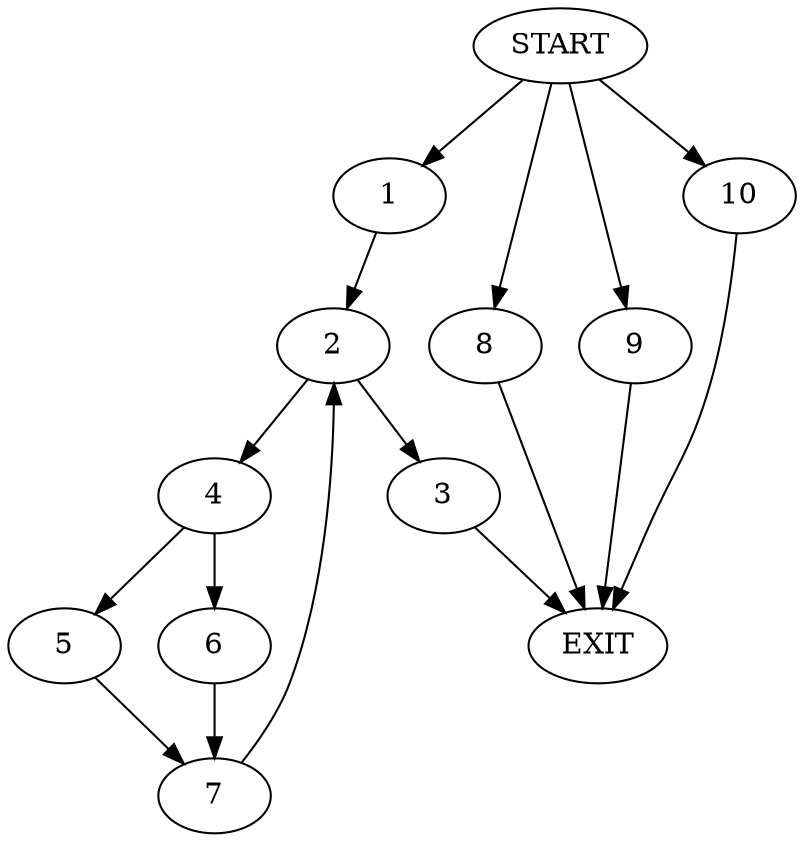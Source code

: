 digraph {
0 [label="START"]
11 [label="EXIT"]
0 -> 1
1 -> 2
2 -> 3
2 -> 4
3 -> 11
4 -> 5
4 -> 6
6 -> 7
5 -> 7
7 -> 2
0 -> 8
8 -> 11
0 -> 9
9 -> 11
0 -> 10
10 -> 11
}
